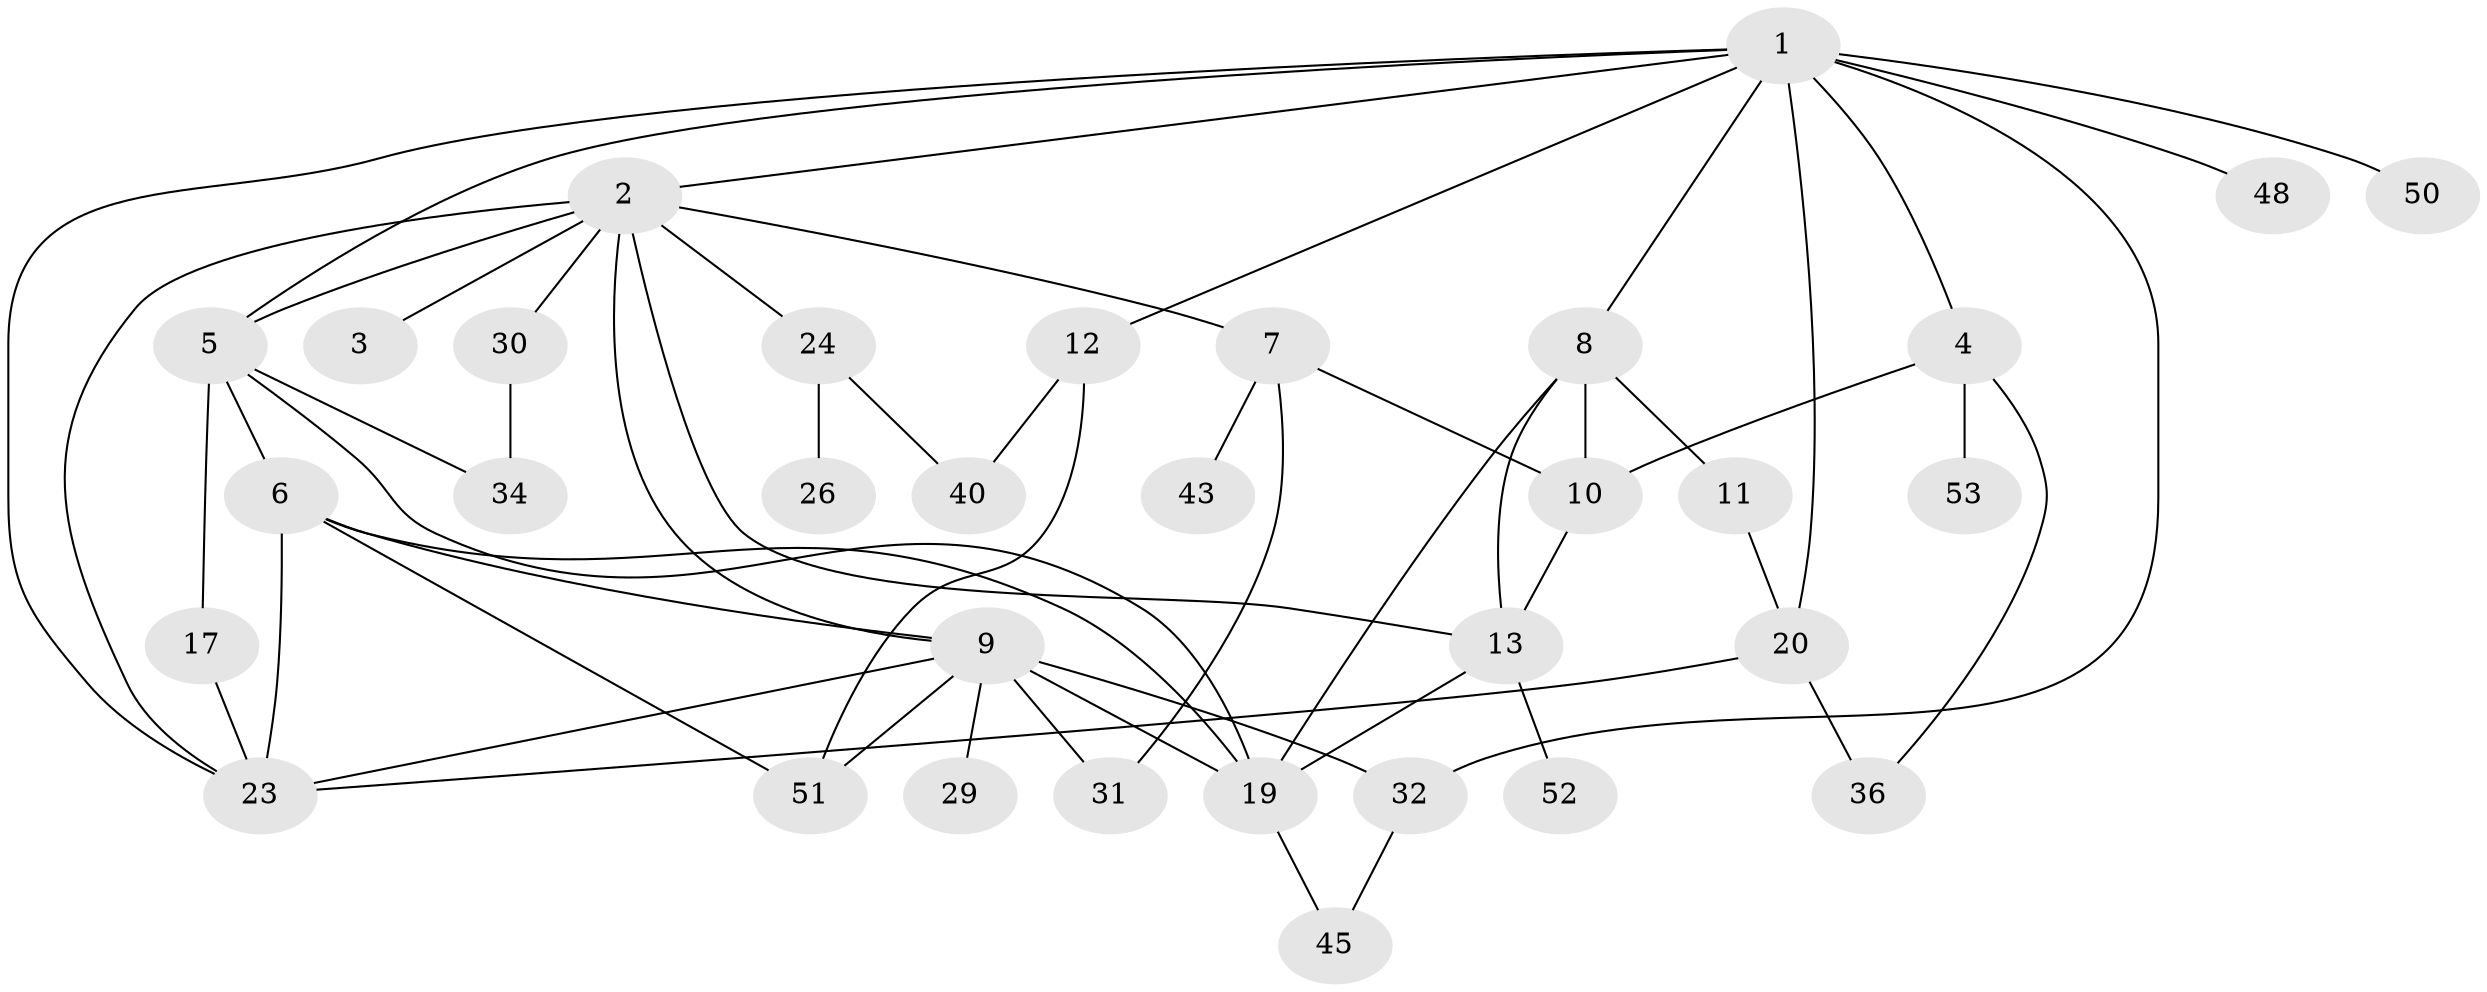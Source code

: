 // original degree distribution, {8: 0.018867924528301886, 9: 0.018867924528301886, 1: 0.16981132075471697, 3: 0.24528301886792453, 4: 0.20754716981132076, 6: 0.03773584905660377, 2: 0.2830188679245283, 5: 0.018867924528301886}
// Generated by graph-tools (version 1.1) at 2025/10/02/27/25 16:10:53]
// undirected, 33 vertices, 56 edges
graph export_dot {
graph [start="1"]
  node [color=gray90,style=filled];
  1 [super="+38"];
  2 [super="+27"];
  3;
  4 [super="+42"];
  5 [super="+15"];
  6 [super="+18"];
  7 [super="+16"];
  8 [super="+14"];
  9 [super="+21"];
  10 [super="+39"];
  11;
  12 [super="+33"];
  13 [super="+44"];
  17 [super="+28"];
  19 [super="+35"];
  20 [super="+22"];
  23 [super="+46"];
  24 [super="+25"];
  26;
  29;
  30 [super="+49"];
  31 [super="+37"];
  32 [super="+41"];
  34;
  36;
  40;
  43 [super="+47"];
  45;
  48;
  50;
  51;
  52;
  53;
  1 -- 2;
  1 -- 4;
  1 -- 8;
  1 -- 12;
  1 -- 50;
  1 -- 32;
  1 -- 5;
  1 -- 48;
  1 -- 20;
  1 -- 23;
  2 -- 3;
  2 -- 5;
  2 -- 7;
  2 -- 9 [weight=2];
  2 -- 13;
  2 -- 24;
  2 -- 30;
  2 -- 23;
  4 -- 36;
  4 -- 53;
  4 -- 10;
  5 -- 6;
  5 -- 17;
  5 -- 34;
  5 -- 19;
  6 -- 51;
  6 -- 19;
  6 -- 23;
  6 -- 9;
  7 -- 43;
  7 -- 10;
  7 -- 31;
  8 -- 10;
  8 -- 11;
  8 -- 19;
  8 -- 13;
  9 -- 32 [weight=2];
  9 -- 51;
  9 -- 29;
  9 -- 31;
  9 -- 23;
  9 -- 19;
  10 -- 13;
  11 -- 20;
  12 -- 51;
  12 -- 40;
  13 -- 52;
  13 -- 19;
  17 -- 23;
  19 -- 45;
  20 -- 36;
  20 -- 23;
  24 -- 40;
  24 -- 26;
  30 -- 34;
  32 -- 45;
}
